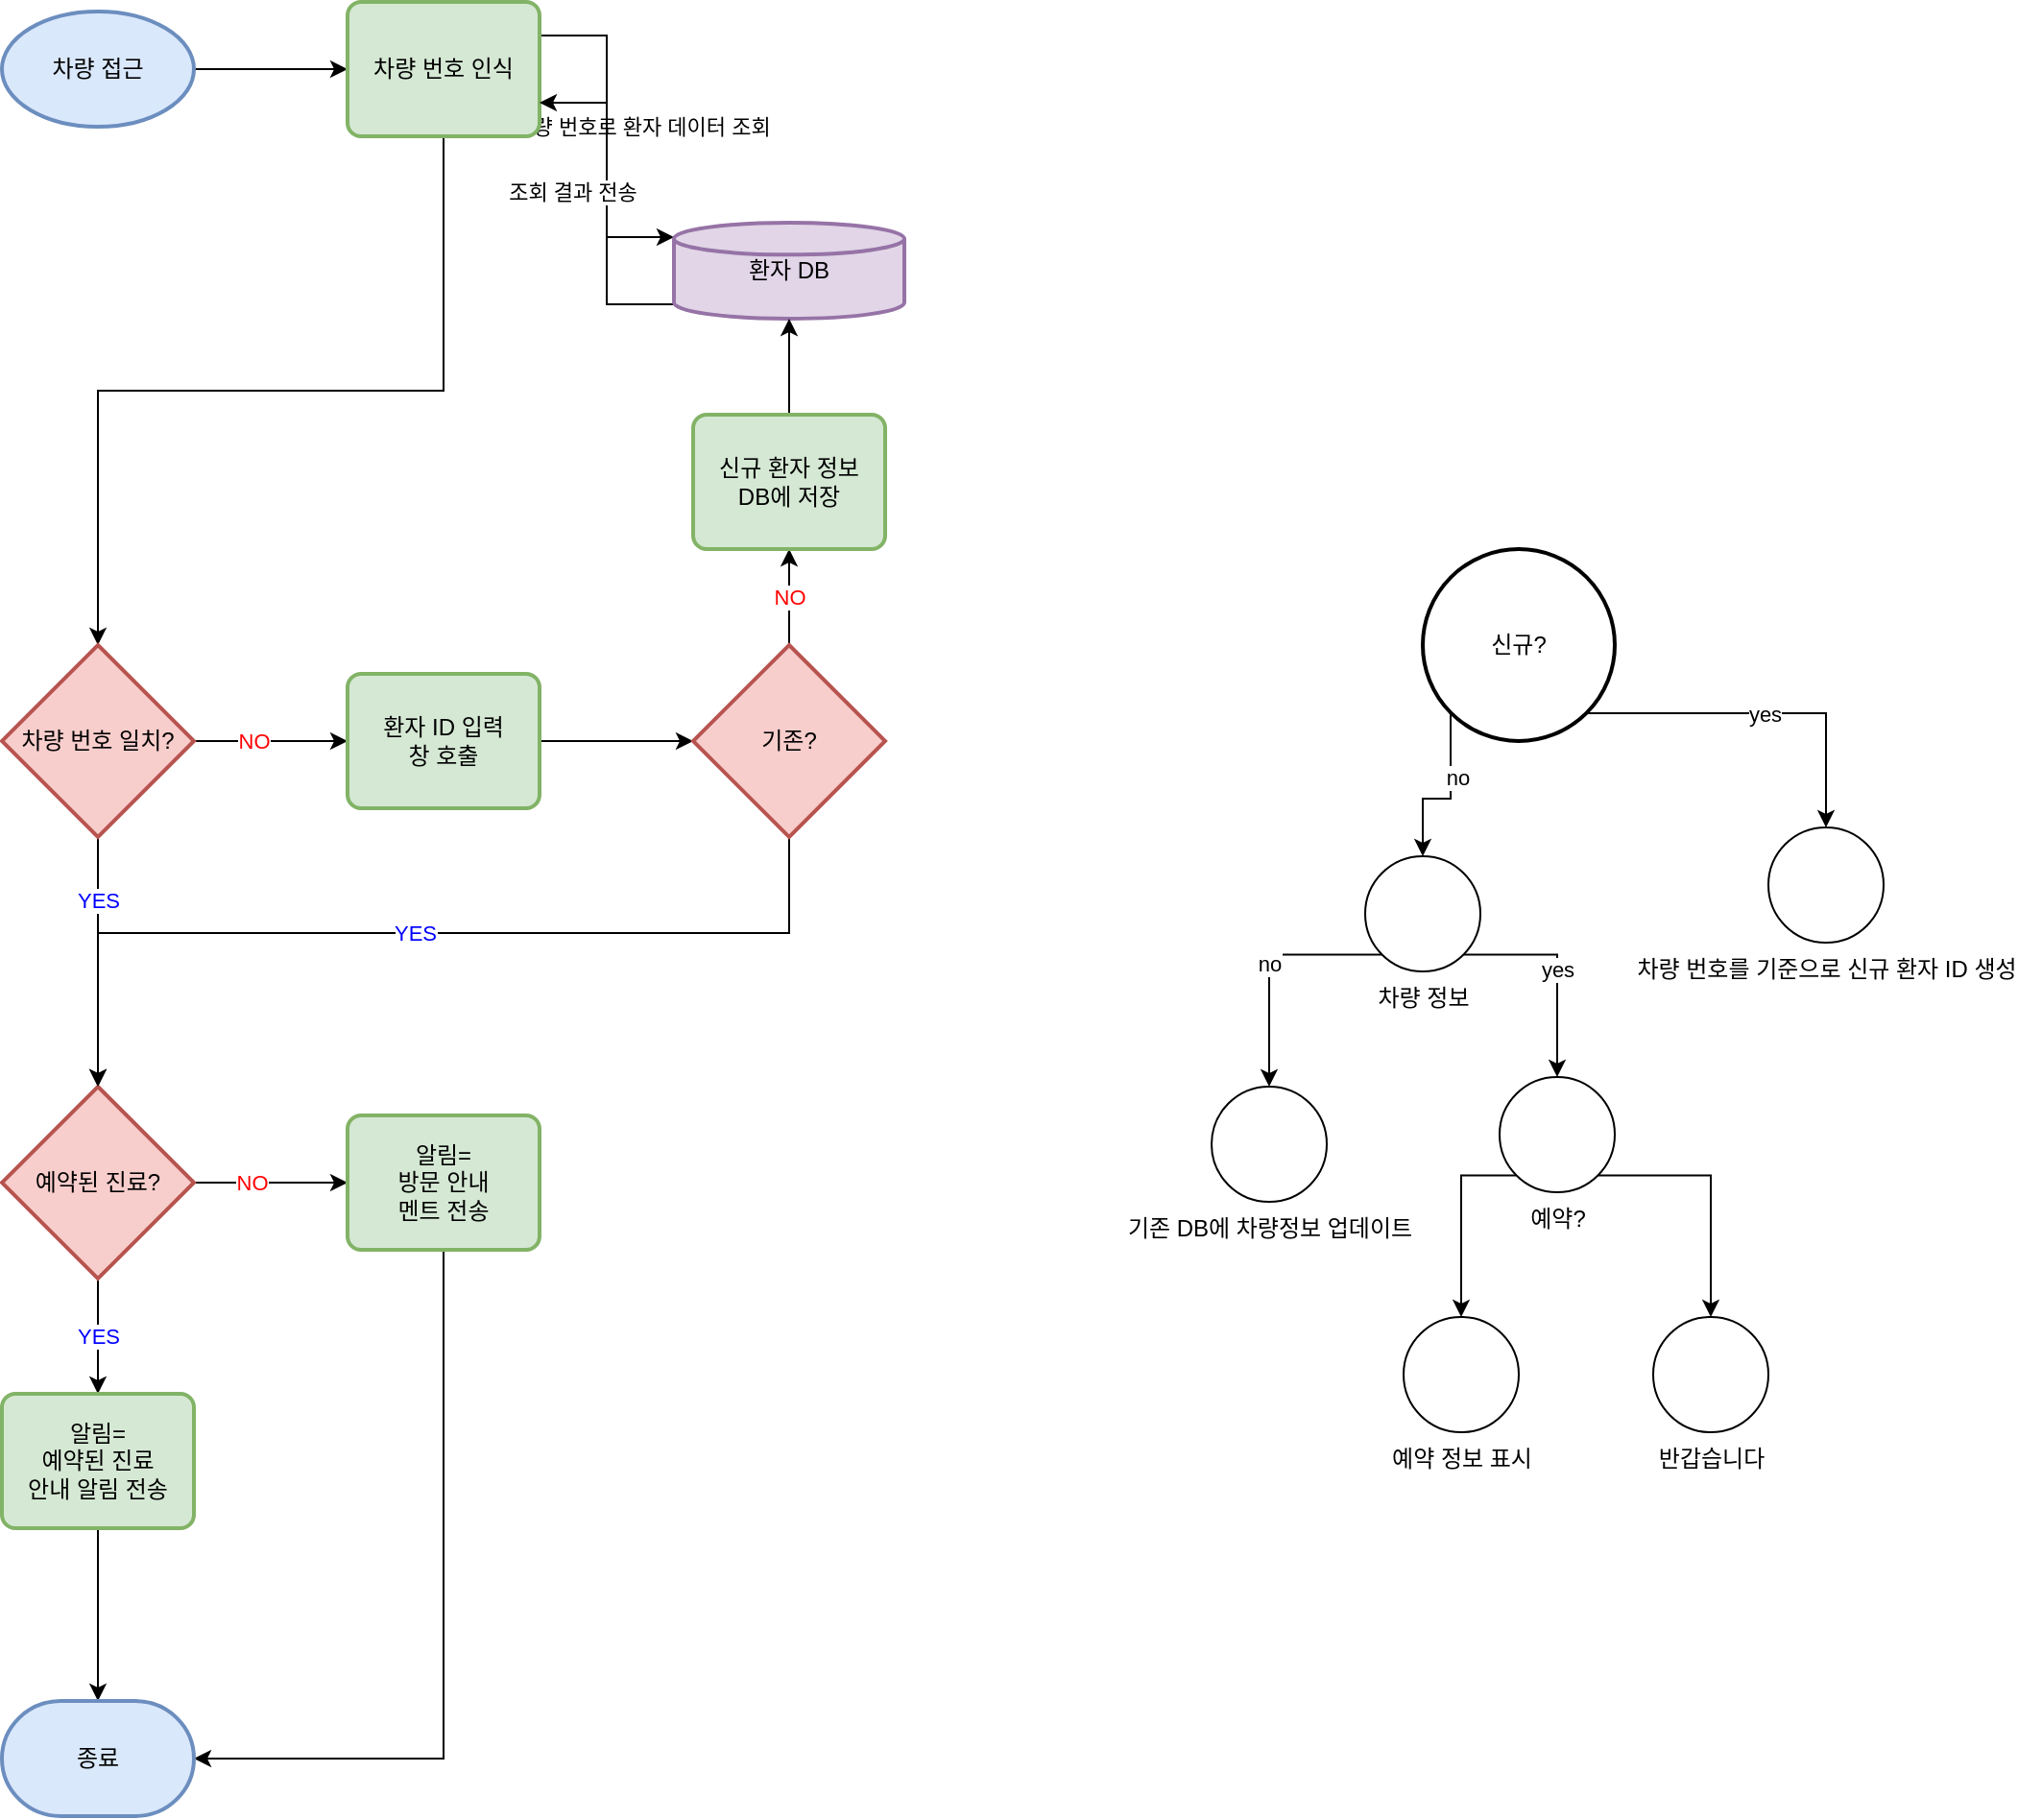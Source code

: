 <mxfile version="20.7.4" type="device"><diagram id="mqJK5ZcmLmf1hoAyKYzi" name="페이지-1"><mxGraphModel dx="1793" dy="955" grid="1" gridSize="10" guides="1" tooltips="1" connect="1" arrows="1" fold="1" page="1" pageScale="1" pageWidth="827" pageHeight="1169" math="0" shadow="0"><root><mxCell id="0"/><mxCell id="1" parent="0"/><mxCell id="vcVw3gaztxQOZ5OuOSZ2-1" style="edgeStyle=orthogonalEdgeStyle;rounded=0;orthogonalLoop=1;jettySize=auto;html=1;exitX=1;exitY=0.5;exitDx=0;exitDy=0;exitPerimeter=0;" edge="1" parent="1" source="-VvyoZxYqc7Zv2kaJQCo-1" target="-VvyoZxYqc7Zv2kaJQCo-2"><mxGeometry relative="1" as="geometry"/></mxCell><mxCell id="-VvyoZxYqc7Zv2kaJQCo-1" value="차량 접근" style="strokeWidth=2;html=1;shape=mxgraph.flowchart.start_1;whiteSpace=wrap;fillColor=#dae8fc;strokeColor=#6c8ebf;" parent="1" vertex="1"><mxGeometry x="20" y="20" width="100" height="60" as="geometry"/></mxCell><mxCell id="-VvyoZxYqc7Zv2kaJQCo-29" style="edgeStyle=orthogonalEdgeStyle;rounded=0;orthogonalLoop=1;jettySize=auto;html=1;exitX=0.5;exitY=1;exitDx=0;exitDy=0;entryX=0.5;entryY=0;entryDx=0;entryDy=0;entryPerimeter=0;" parent="1" source="-VvyoZxYqc7Zv2kaJQCo-2" target="-VvyoZxYqc7Zv2kaJQCo-12" edge="1"><mxGeometry relative="1" as="geometry"/></mxCell><mxCell id="-VvyoZxYqc7Zv2kaJQCo-30" value="차량 번호로 환자 데이터 조회" style="edgeStyle=orthogonalEdgeStyle;rounded=0;orthogonalLoop=1;jettySize=auto;html=1;exitX=1;exitY=0.25;exitDx=0;exitDy=0;entryX=0;entryY=0.15;entryDx=0;entryDy=0;entryPerimeter=0;" parent="1" source="-VvyoZxYqc7Zv2kaJQCo-2" target="-VvyoZxYqc7Zv2kaJQCo-4" edge="1"><mxGeometry x="-0.075" y="18" relative="1" as="geometry"><mxPoint y="1" as="offset"/></mxGeometry></mxCell><mxCell id="-VvyoZxYqc7Zv2kaJQCo-2" value="차량 번호 인식" style="rounded=1;whiteSpace=wrap;html=1;absoluteArcSize=1;arcSize=14;strokeWidth=2;fillColor=#d5e8d4;strokeColor=#82b366;" parent="1" vertex="1"><mxGeometry x="200" y="15" width="100" height="70" as="geometry"/></mxCell><mxCell id="-VvyoZxYqc7Zv2kaJQCo-31" value="조회 결과 전송" style="edgeStyle=orthogonalEdgeStyle;rounded=0;orthogonalLoop=1;jettySize=auto;html=1;exitX=0;exitY=0.85;exitDx=0;exitDy=0;exitPerimeter=0;entryX=1;entryY=0.75;entryDx=0;entryDy=0;" parent="1" source="-VvyoZxYqc7Zv2kaJQCo-4" target="-VvyoZxYqc7Zv2kaJQCo-2" edge="1"><mxGeometry x="0.075" y="18" relative="1" as="geometry"><mxPoint as="offset"/></mxGeometry></mxCell><mxCell id="-VvyoZxYqc7Zv2kaJQCo-4" value="환자 DB" style="strokeWidth=2;html=1;shape=mxgraph.flowchart.database;whiteSpace=wrap;fillColor=#e1d5e7;strokeColor=#9673a6;" parent="1" vertex="1"><mxGeometry x="370" y="130" width="120" height="50" as="geometry"/></mxCell><mxCell id="-VvyoZxYqc7Zv2kaJQCo-19" value="&lt;font color=&quot;#0000ff&quot;&gt;YES&lt;/font&gt;" style="edgeStyle=orthogonalEdgeStyle;rounded=0;orthogonalLoop=1;jettySize=auto;html=1;exitX=0.5;exitY=1;exitDx=0;exitDy=0;exitPerimeter=0;" parent="1" source="-VvyoZxYqc7Zv2kaJQCo-12" target="-VvyoZxYqc7Zv2kaJQCo-21" edge="1"><mxGeometry x="-0.5" relative="1" as="geometry"><mxPoint x="70" y="500" as="targetPoint"/><mxPoint as="offset"/></mxGeometry></mxCell><mxCell id="-VvyoZxYqc7Zv2kaJQCo-37" style="edgeStyle=orthogonalEdgeStyle;rounded=0;orthogonalLoop=1;jettySize=auto;html=1;exitX=1;exitY=0.5;exitDx=0;exitDy=0;exitPerimeter=0;entryX=0;entryY=0.5;entryDx=0;entryDy=0;" parent="1" source="-VvyoZxYqc7Zv2kaJQCo-12" target="-VvyoZxYqc7Zv2kaJQCo-63" edge="1"><mxGeometry relative="1" as="geometry"><mxPoint x="303" y="400" as="targetPoint"/></mxGeometry></mxCell><mxCell id="-VvyoZxYqc7Zv2kaJQCo-39" value="NO" style="edgeLabel;html=1;align=center;verticalAlign=middle;resizable=0;points=[];fontColor=#FF0000;" parent="-VvyoZxYqc7Zv2kaJQCo-37" vertex="1" connectable="0"><mxGeometry x="-0.841" y="-1" relative="1" as="geometry"><mxPoint x="24" y="-1" as="offset"/></mxGeometry></mxCell><mxCell id="-VvyoZxYqc7Zv2kaJQCo-12" value="차량 번호 일치?" style="strokeWidth=2;html=1;shape=mxgraph.flowchart.decision;whiteSpace=wrap;fillColor=#f8cecc;strokeColor=#b85450;" parent="1" vertex="1"><mxGeometry x="20" y="350" width="100" height="100" as="geometry"/></mxCell><mxCell id="-VvyoZxYqc7Zv2kaJQCo-24" value="YES" style="edgeStyle=orthogonalEdgeStyle;rounded=0;orthogonalLoop=1;jettySize=auto;html=1;exitX=0.5;exitY=1;exitDx=0;exitDy=0;exitPerimeter=0;fontColor=#0000FF;" parent="1" source="-VvyoZxYqc7Zv2kaJQCo-21" target="-VvyoZxYqc7Zv2kaJQCo-23" edge="1"><mxGeometry relative="1" as="geometry"/></mxCell><mxCell id="-VvyoZxYqc7Zv2kaJQCo-32" value="NO" style="edgeStyle=orthogonalEdgeStyle;rounded=0;orthogonalLoop=1;jettySize=auto;html=1;exitX=1;exitY=0.5;exitDx=0;exitDy=0;exitPerimeter=0;entryX=0;entryY=0.5;entryDx=0;entryDy=0;fontColor=#FF0000;" parent="1" source="-VvyoZxYqc7Zv2kaJQCo-21" target="-VvyoZxYqc7Zv2kaJQCo-22" edge="1"><mxGeometry x="-0.25" relative="1" as="geometry"><mxPoint as="offset"/></mxGeometry></mxCell><mxCell id="-VvyoZxYqc7Zv2kaJQCo-21" value="예약된 진료?" style="strokeWidth=2;html=1;shape=mxgraph.flowchart.decision;whiteSpace=wrap;fillColor=#f8cecc;strokeColor=#b85450;" parent="1" vertex="1"><mxGeometry x="20" y="580" width="100" height="100" as="geometry"/></mxCell><mxCell id="-VvyoZxYqc7Zv2kaJQCo-27" style="edgeStyle=orthogonalEdgeStyle;rounded=0;orthogonalLoop=1;jettySize=auto;html=1;exitX=0.5;exitY=1;exitDx=0;exitDy=0;entryX=1;entryY=0.5;entryDx=0;entryDy=0;entryPerimeter=0;" parent="1" source="-VvyoZxYqc7Zv2kaJQCo-22" target="-VvyoZxYqc7Zv2kaJQCo-26" edge="1"><mxGeometry relative="1" as="geometry"/></mxCell><mxCell id="-VvyoZxYqc7Zv2kaJQCo-22" value="알림=&lt;br&gt;방문 안내 &lt;br&gt;멘트 전송" style="rounded=1;whiteSpace=wrap;html=1;absoluteArcSize=1;arcSize=14;strokeWidth=2;fillColor=#d5e8d4;strokeColor=#82b366;" parent="1" vertex="1"><mxGeometry x="200" y="595" width="100" height="70" as="geometry"/></mxCell><mxCell id="-VvyoZxYqc7Zv2kaJQCo-28" style="edgeStyle=orthogonalEdgeStyle;rounded=0;orthogonalLoop=1;jettySize=auto;html=1;exitX=0.5;exitY=1;exitDx=0;exitDy=0;" parent="1" source="-VvyoZxYqc7Zv2kaJQCo-23" target="-VvyoZxYqc7Zv2kaJQCo-26" edge="1"><mxGeometry relative="1" as="geometry"/></mxCell><mxCell id="-VvyoZxYqc7Zv2kaJQCo-23" value="알림=&lt;br&gt;예약된 진료&lt;br&gt;안내 알림 전송" style="rounded=1;whiteSpace=wrap;html=1;absoluteArcSize=1;arcSize=14;strokeWidth=2;fillColor=#d5e8d4;strokeColor=#82b366;" parent="1" vertex="1"><mxGeometry x="20" y="740" width="100" height="70" as="geometry"/></mxCell><mxCell id="-VvyoZxYqc7Zv2kaJQCo-26" value="종료" style="strokeWidth=2;html=1;shape=mxgraph.flowchart.terminator;whiteSpace=wrap;fillColor=#dae8fc;strokeColor=#6c8ebf;" parent="1" vertex="1"><mxGeometry x="20" y="900" width="100" height="60" as="geometry"/></mxCell><mxCell id="-VvyoZxYqc7Zv2kaJQCo-47" style="edgeStyle=orthogonalEdgeStyle;rounded=0;orthogonalLoop=1;jettySize=auto;html=1;exitX=0.145;exitY=0.855;exitDx=0;exitDy=0;exitPerimeter=0;fontColor=#000000;" parent="1" source="-VvyoZxYqc7Zv2kaJQCo-44" target="-VvyoZxYqc7Zv2kaJQCo-45" edge="1"><mxGeometry relative="1" as="geometry"/></mxCell><mxCell id="-VvyoZxYqc7Zv2kaJQCo-53" value="no" style="edgeLabel;html=1;align=center;verticalAlign=middle;resizable=0;points=[];fontColor=#000000;" parent="-VvyoZxYqc7Zv2kaJQCo-47" vertex="1" connectable="0"><mxGeometry x="-0.27" y="3" relative="1" as="geometry"><mxPoint y="1" as="offset"/></mxGeometry></mxCell><mxCell id="-VvyoZxYqc7Zv2kaJQCo-48" value="yes" style="edgeStyle=orthogonalEdgeStyle;rounded=0;orthogonalLoop=1;jettySize=auto;html=1;exitX=0.855;exitY=0.855;exitDx=0;exitDy=0;exitPerimeter=0;fontColor=#000000;" parent="1" source="-VvyoZxYqc7Zv2kaJQCo-44" target="-VvyoZxYqc7Zv2kaJQCo-46" edge="1"><mxGeometry relative="1" as="geometry"/></mxCell><mxCell id="-VvyoZxYqc7Zv2kaJQCo-44" value="신규?" style="strokeWidth=2;html=1;shape=mxgraph.flowchart.start_2;whiteSpace=wrap;fontColor=#000000;" parent="1" vertex="1"><mxGeometry x="760" y="300" width="100" height="100" as="geometry"/></mxCell><mxCell id="-VvyoZxYqc7Zv2kaJQCo-51" value="no" style="edgeStyle=orthogonalEdgeStyle;rounded=0;orthogonalLoop=1;jettySize=auto;html=1;exitX=0.145;exitY=0.855;exitDx=0;exitDy=0;exitPerimeter=0;fontColor=#000000;" parent="1" source="-VvyoZxYqc7Zv2kaJQCo-45" target="-VvyoZxYqc7Zv2kaJQCo-49" edge="1"><mxGeometry relative="1" as="geometry"/></mxCell><mxCell id="-VvyoZxYqc7Zv2kaJQCo-52" value="yes" style="edgeStyle=orthogonalEdgeStyle;rounded=0;orthogonalLoop=1;jettySize=auto;html=1;exitX=0.855;exitY=0.855;exitDx=0;exitDy=0;exitPerimeter=0;entryX=0.5;entryY=0;entryDx=0;entryDy=0;entryPerimeter=0;fontColor=#000000;" parent="1" source="-VvyoZxYqc7Zv2kaJQCo-45" target="-VvyoZxYqc7Zv2kaJQCo-50" edge="1"><mxGeometry relative="1" as="geometry"/></mxCell><mxCell id="-VvyoZxYqc7Zv2kaJQCo-45" value="차량 정보" style="verticalLabelPosition=bottom;verticalAlign=top;html=1;shape=mxgraph.flowchart.on-page_reference;fontColor=#000000;" parent="1" vertex="1"><mxGeometry x="730" y="460" width="60" height="60" as="geometry"/></mxCell><mxCell id="-VvyoZxYqc7Zv2kaJQCo-46" value="차량 번호를 기준으로 신규 환자 ID 생성" style="verticalLabelPosition=bottom;verticalAlign=top;html=1;shape=mxgraph.flowchart.on-page_reference;fontColor=#000000;" parent="1" vertex="1"><mxGeometry x="940" y="445" width="60" height="60" as="geometry"/></mxCell><mxCell id="-VvyoZxYqc7Zv2kaJQCo-49" value="기존 DB에 차량정보 업데이트" style="verticalLabelPosition=bottom;verticalAlign=top;html=1;shape=mxgraph.flowchart.on-page_reference;fontColor=#000000;" parent="1" vertex="1"><mxGeometry x="650" y="580" width="60" height="60" as="geometry"/></mxCell><mxCell id="-VvyoZxYqc7Zv2kaJQCo-56" style="edgeStyle=orthogonalEdgeStyle;rounded=0;orthogonalLoop=1;jettySize=auto;html=1;exitX=0.145;exitY=0.855;exitDx=0;exitDy=0;exitPerimeter=0;fontColor=#000000;" parent="1" source="-VvyoZxYqc7Zv2kaJQCo-50" target="-VvyoZxYqc7Zv2kaJQCo-54" edge="1"><mxGeometry relative="1" as="geometry"><Array as="points"><mxPoint x="780" y="626"/></Array></mxGeometry></mxCell><mxCell id="-VvyoZxYqc7Zv2kaJQCo-57" style="edgeStyle=orthogonalEdgeStyle;rounded=0;orthogonalLoop=1;jettySize=auto;html=1;exitX=0.855;exitY=0.855;exitDx=0;exitDy=0;exitPerimeter=0;fontColor=#000000;" parent="1" source="-VvyoZxYqc7Zv2kaJQCo-50" target="-VvyoZxYqc7Zv2kaJQCo-55" edge="1"><mxGeometry relative="1" as="geometry"/></mxCell><mxCell id="-VvyoZxYqc7Zv2kaJQCo-50" value="예약?" style="verticalLabelPosition=bottom;verticalAlign=top;html=1;shape=mxgraph.flowchart.on-page_reference;fontColor=#000000;" parent="1" vertex="1"><mxGeometry x="800" y="575" width="60" height="60" as="geometry"/></mxCell><mxCell id="-VvyoZxYqc7Zv2kaJQCo-54" value="예약 정보 표시" style="verticalLabelPosition=bottom;verticalAlign=top;html=1;shape=mxgraph.flowchart.on-page_reference;fontColor=#000000;" parent="1" vertex="1"><mxGeometry x="750" y="700" width="60" height="60" as="geometry"/></mxCell><mxCell id="-VvyoZxYqc7Zv2kaJQCo-55" value="반갑습니다" style="verticalLabelPosition=bottom;verticalAlign=top;html=1;shape=mxgraph.flowchart.on-page_reference;fontColor=#000000;" parent="1" vertex="1"><mxGeometry x="880" y="700" width="60" height="60" as="geometry"/></mxCell><mxCell id="-VvyoZxYqc7Zv2kaJQCo-71" style="edgeStyle=orthogonalEdgeStyle;rounded=0;orthogonalLoop=1;jettySize=auto;html=1;exitX=1;exitY=0.5;exitDx=0;exitDy=0;entryX=0;entryY=0.5;entryDx=0;entryDy=0;entryPerimeter=0;fontColor=#000000;" parent="1" source="-VvyoZxYqc7Zv2kaJQCo-63" target="-VvyoZxYqc7Zv2kaJQCo-69" edge="1"><mxGeometry relative="1" as="geometry"/></mxCell><mxCell id="-VvyoZxYqc7Zv2kaJQCo-63" value="환자 ID 입력&lt;br&gt;창 호출" style="rounded=1;whiteSpace=wrap;html=1;absoluteArcSize=1;arcSize=14;strokeWidth=2;fillColor=#d5e8d4;strokeColor=#82b366;" parent="1" vertex="1"><mxGeometry x="200" y="365" width="100" height="70" as="geometry"/></mxCell><mxCell id="-VvyoZxYqc7Zv2kaJQCo-70" value="&lt;font color=&quot;#0000ff&quot;&gt;YES&lt;/font&gt;" style="edgeStyle=orthogonalEdgeStyle;rounded=0;orthogonalLoop=1;jettySize=auto;html=1;exitX=0.5;exitY=1;exitDx=0;exitDy=0;exitPerimeter=0;entryX=0.5;entryY=0;entryDx=0;entryDy=0;entryPerimeter=0;fontColor=#000000;" parent="1" source="-VvyoZxYqc7Zv2kaJQCo-69" target="-VvyoZxYqc7Zv2kaJQCo-21" edge="1"><mxGeometry relative="1" as="geometry"><Array as="points"><mxPoint x="430" y="500"/><mxPoint x="70" y="500"/></Array></mxGeometry></mxCell><mxCell id="-VvyoZxYqc7Zv2kaJQCo-79" value="&lt;font color=&quot;#ff0000&quot;&gt;NO&lt;/font&gt;" style="edgeStyle=orthogonalEdgeStyle;rounded=0;orthogonalLoop=1;jettySize=auto;html=1;exitX=0.5;exitY=0;exitDx=0;exitDy=0;exitPerimeter=0;entryX=0.5;entryY=1;entryDx=0;entryDy=0;fontColor=#0000FF;" parent="1" source="-VvyoZxYqc7Zv2kaJQCo-69" target="-VvyoZxYqc7Zv2kaJQCo-74" edge="1"><mxGeometry relative="1" as="geometry"/></mxCell><mxCell id="-VvyoZxYqc7Zv2kaJQCo-69" value="기존?" style="strokeWidth=2;html=1;shape=mxgraph.flowchart.decision;whiteSpace=wrap;fillColor=#f8cecc;strokeColor=#b85450;" parent="1" vertex="1"><mxGeometry x="380" y="350" width="100" height="100" as="geometry"/></mxCell><mxCell id="-VvyoZxYqc7Zv2kaJQCo-76" style="edgeStyle=orthogonalEdgeStyle;rounded=0;orthogonalLoop=1;jettySize=auto;html=1;exitX=0.5;exitY=0;exitDx=0;exitDy=0;entryX=0.5;entryY=1;entryDx=0;entryDy=0;entryPerimeter=0;fontColor=#0000FF;" parent="1" source="-VvyoZxYqc7Zv2kaJQCo-74" target="-VvyoZxYqc7Zv2kaJQCo-4" edge="1"><mxGeometry relative="1" as="geometry"/></mxCell><mxCell id="-VvyoZxYqc7Zv2kaJQCo-74" value="신규 환자 정보&lt;br&gt;DB에 저장" style="rounded=1;whiteSpace=wrap;html=1;absoluteArcSize=1;arcSize=14;strokeWidth=2;fillColor=#d5e8d4;strokeColor=#82b366;" parent="1" vertex="1"><mxGeometry x="380" y="230" width="100" height="70" as="geometry"/></mxCell></root></mxGraphModel></diagram></mxfile>